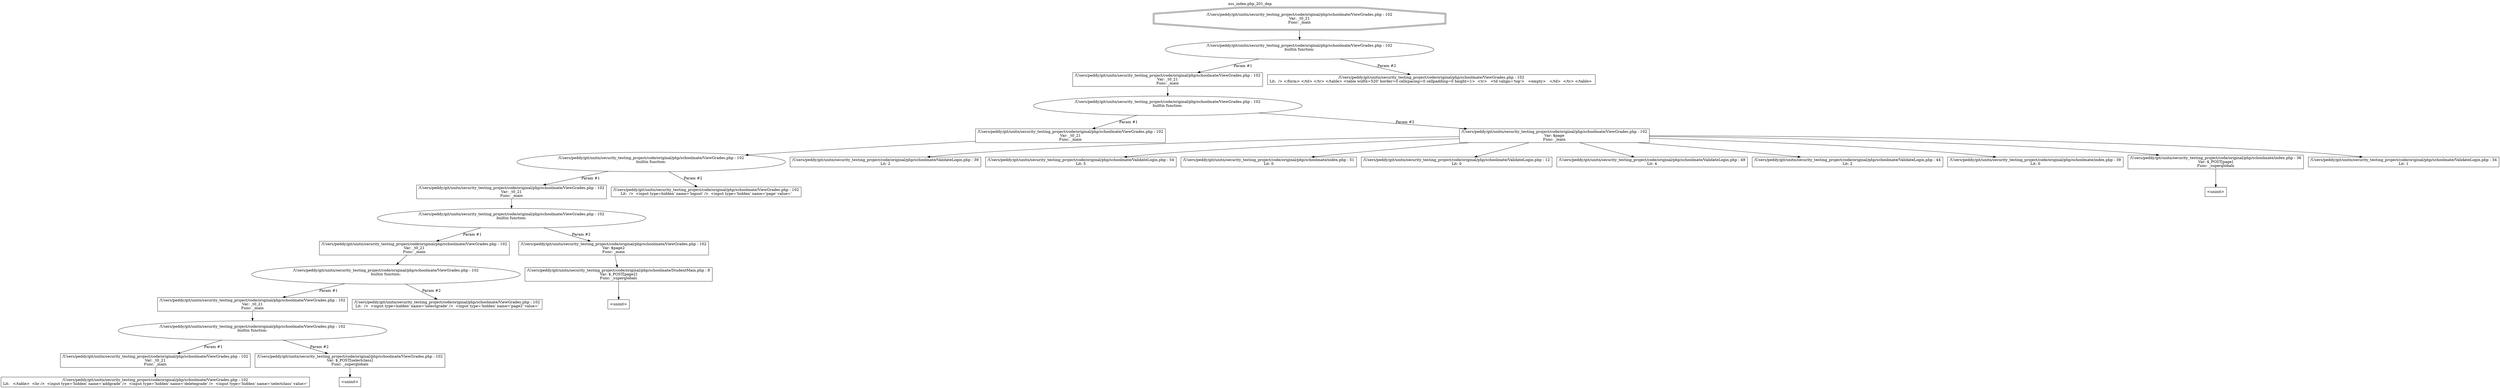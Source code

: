digraph cfg {
  label="xss_index.php_201_dep";
  labelloc=t;
  n1 [shape=doubleoctagon, label="/Users/peddy/git/unitn/security_testing_project/code/original/php/schoolmate/ViewGrades.php : 102\nVar: _t0_21\nFunc: _main\n"];
  n2 [shape=ellipse, label="/Users/peddy/git/unitn/security_testing_project/code/original/php/schoolmate/ViewGrades.php : 102\nbuiltin function:\n.\n"];
  n3 [shape=box, label="/Users/peddy/git/unitn/security_testing_project/code/original/php/schoolmate/ViewGrades.php : 102\nVar: _t0_21\nFunc: _main\n"];
  n4 [shape=ellipse, label="/Users/peddy/git/unitn/security_testing_project/code/original/php/schoolmate/ViewGrades.php : 102\nbuiltin function:\n.\n"];
  n5 [shape=box, label="/Users/peddy/git/unitn/security_testing_project/code/original/php/schoolmate/ViewGrades.php : 102\nVar: _t0_21\nFunc: _main\n"];
  n6 [shape=ellipse, label="/Users/peddy/git/unitn/security_testing_project/code/original/php/schoolmate/ViewGrades.php : 102\nbuiltin function:\n.\n"];
  n7 [shape=box, label="/Users/peddy/git/unitn/security_testing_project/code/original/php/schoolmate/ViewGrades.php : 102\nVar: _t0_21\nFunc: _main\n"];
  n8 [shape=ellipse, label="/Users/peddy/git/unitn/security_testing_project/code/original/php/schoolmate/ViewGrades.php : 102\nbuiltin function:\n.\n"];
  n9 [shape=box, label="/Users/peddy/git/unitn/security_testing_project/code/original/php/schoolmate/ViewGrades.php : 102\nVar: _t0_21\nFunc: _main\n"];
  n10 [shape=ellipse, label="/Users/peddy/git/unitn/security_testing_project/code/original/php/schoolmate/ViewGrades.php : 102\nbuiltin function:\n.\n"];
  n11 [shape=box, label="/Users/peddy/git/unitn/security_testing_project/code/original/php/schoolmate/ViewGrades.php : 102\nVar: _t0_21\nFunc: _main\n"];
  n12 [shape=ellipse, label="/Users/peddy/git/unitn/security_testing_project/code/original/php/schoolmate/ViewGrades.php : 102\nbuiltin function:\n.\n"];
  n13 [shape=box, label="/Users/peddy/git/unitn/security_testing_project/code/original/php/schoolmate/ViewGrades.php : 102\nVar: _t0_21\nFunc: _main\n"];
  n14 [shape=box, label="/Users/peddy/git/unitn/security_testing_project/code/original/php/schoolmate/ViewGrades.php : 102\nLit:   </table>  <br />  <input type='hidden' name='addgrade' />  <input type='hidden' name='deletegrade' />  <input type='hidden' name='selectclass' value='\n"];
  n15 [shape=box, label="/Users/peddy/git/unitn/security_testing_project/code/original/php/schoolmate/ViewGrades.php : 102\nVar: $_POST[selectclass]\nFunc: _superglobals\n"];
  n16 [shape=box, label="<uninit>"];
  n17 [shape=box, label="/Users/peddy/git/unitn/security_testing_project/code/original/php/schoolmate/ViewGrades.php : 102\nLit:  />  <input type=hidden' name='selectgrade' />  <input type='hidden' name='page2' value='\n"];
  n18 [shape=box, label="/Users/peddy/git/unitn/security_testing_project/code/original/php/schoolmate/ViewGrades.php : 102\nVar: $page2\nFunc: _main\n"];
  n19 [shape=box, label="/Users/peddy/git/unitn/security_testing_project/code/original/php/schoolmate/StudentMain.php : 8\nVar: $_POST[page2]\nFunc: _superglobals\n"];
  n20 [shape=box, label="<uninit>"];
  n21 [shape=box, label="/Users/peddy/git/unitn/security_testing_project/code/original/php/schoolmate/ViewGrades.php : 102\nLit:  />  <input type=hidden' name='logout' />  <input type='hidden' name='page' value='\n"];
  n22 [shape=box, label="/Users/peddy/git/unitn/security_testing_project/code/original/php/schoolmate/ViewGrades.php : 102\nVar: $page\nFunc: _main\n"];
  n23 [shape=box, label="/Users/peddy/git/unitn/security_testing_project/code/original/php/schoolmate/ValidateLogin.php : 39\nLit: 2\n"];
  n24 [shape=box, label="/Users/peddy/git/unitn/security_testing_project/code/original/php/schoolmate/ValidateLogin.php : 54\nLit: 5\n"];
  n25 [shape=box, label="/Users/peddy/git/unitn/security_testing_project/code/original/php/schoolmate/index.php : 51\nLit: 0\n"];
  n26 [shape=box, label="/Users/peddy/git/unitn/security_testing_project/code/original/php/schoolmate/ValidateLogin.php : 12\nLit: 0\n"];
  n27 [shape=box, label="/Users/peddy/git/unitn/security_testing_project/code/original/php/schoolmate/ValidateLogin.php : 49\nLit: 4\n"];
  n28 [shape=box, label="/Users/peddy/git/unitn/security_testing_project/code/original/php/schoolmate/ValidateLogin.php : 44\nLit: 2\n"];
  n29 [shape=box, label="/Users/peddy/git/unitn/security_testing_project/code/original/php/schoolmate/index.php : 39\nLit: 0\n"];
  n30 [shape=box, label="/Users/peddy/git/unitn/security_testing_project/code/original/php/schoolmate/index.php : 36\nVar: $_POST[page]\nFunc: _superglobals\n"];
  n31 [shape=box, label="<uninit>"];
  n32 [shape=box, label="/Users/peddy/git/unitn/security_testing_project/code/original/php/schoolmate/ValidateLogin.php : 34\nLit: 1\n"];
  n33 [shape=box, label="/Users/peddy/git/unitn/security_testing_project/code/original/php/schoolmate/ViewGrades.php : 102\nLit:  /> </form> </td> </tr> </table> <table width=520' border=0 cellspacing=0 cellpadding=0 height=1>  <tr>   <td valign='top'>   <empty>   </td>  </tr> </table> \n"];
  n1 -> n2;
  n3 -> n4;
  n5 -> n6;
  n7 -> n8;
  n9 -> n10;
  n11 -> n12;
  n13 -> n14;
  n12 -> n13[label="Param #1"];
  n12 -> n15[label="Param #2"];
  n15 -> n16;
  n10 -> n11[label="Param #1"];
  n10 -> n17[label="Param #2"];
  n8 -> n9[label="Param #1"];
  n8 -> n18[label="Param #2"];
  n19 -> n20;
  n18 -> n19;
  n6 -> n7[label="Param #1"];
  n6 -> n21[label="Param #2"];
  n4 -> n5[label="Param #1"];
  n4 -> n22[label="Param #2"];
  n22 -> n23;
  n22 -> n24;
  n22 -> n25;
  n22 -> n26;
  n22 -> n27;
  n22 -> n28;
  n22 -> n29;
  n22 -> n30;
  n22 -> n32;
  n30 -> n31;
  n2 -> n3[label="Param #1"];
  n2 -> n33[label="Param #2"];
}
